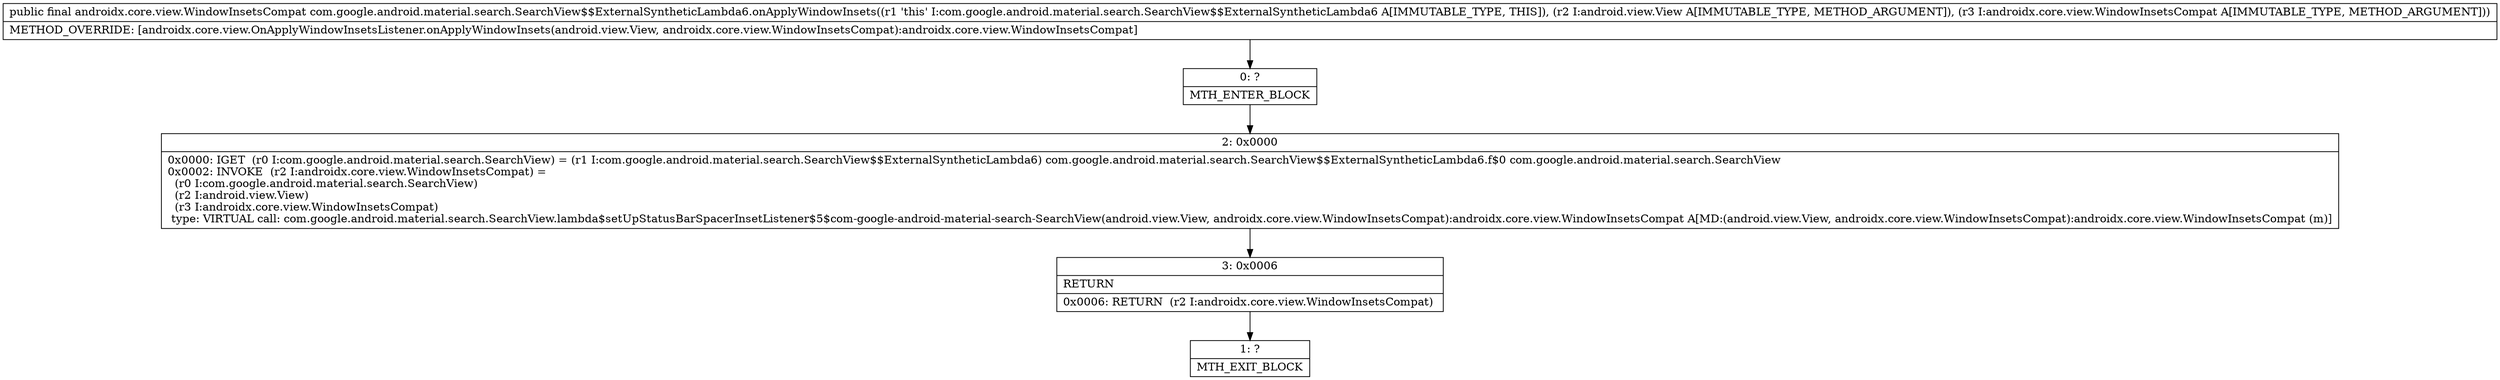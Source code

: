 digraph "CFG forcom.google.android.material.search.SearchView$$ExternalSyntheticLambda6.onApplyWindowInsets(Landroid\/view\/View;Landroidx\/core\/view\/WindowInsetsCompat;)Landroidx\/core\/view\/WindowInsetsCompat;" {
Node_0 [shape=record,label="{0\:\ ?|MTH_ENTER_BLOCK\l}"];
Node_2 [shape=record,label="{2\:\ 0x0000|0x0000: IGET  (r0 I:com.google.android.material.search.SearchView) = (r1 I:com.google.android.material.search.SearchView$$ExternalSyntheticLambda6) com.google.android.material.search.SearchView$$ExternalSyntheticLambda6.f$0 com.google.android.material.search.SearchView \l0x0002: INVOKE  (r2 I:androidx.core.view.WindowInsetsCompat) = \l  (r0 I:com.google.android.material.search.SearchView)\l  (r2 I:android.view.View)\l  (r3 I:androidx.core.view.WindowInsetsCompat)\l type: VIRTUAL call: com.google.android.material.search.SearchView.lambda$setUpStatusBarSpacerInsetListener$5$com\-google\-android\-material\-search\-SearchView(android.view.View, androidx.core.view.WindowInsetsCompat):androidx.core.view.WindowInsetsCompat A[MD:(android.view.View, androidx.core.view.WindowInsetsCompat):androidx.core.view.WindowInsetsCompat (m)]\l}"];
Node_3 [shape=record,label="{3\:\ 0x0006|RETURN\l|0x0006: RETURN  (r2 I:androidx.core.view.WindowInsetsCompat) \l}"];
Node_1 [shape=record,label="{1\:\ ?|MTH_EXIT_BLOCK\l}"];
MethodNode[shape=record,label="{public final androidx.core.view.WindowInsetsCompat com.google.android.material.search.SearchView$$ExternalSyntheticLambda6.onApplyWindowInsets((r1 'this' I:com.google.android.material.search.SearchView$$ExternalSyntheticLambda6 A[IMMUTABLE_TYPE, THIS]), (r2 I:android.view.View A[IMMUTABLE_TYPE, METHOD_ARGUMENT]), (r3 I:androidx.core.view.WindowInsetsCompat A[IMMUTABLE_TYPE, METHOD_ARGUMENT]))  | METHOD_OVERRIDE: [androidx.core.view.OnApplyWindowInsetsListener.onApplyWindowInsets(android.view.View, androidx.core.view.WindowInsetsCompat):androidx.core.view.WindowInsetsCompat]\l}"];
MethodNode -> Node_0;Node_0 -> Node_2;
Node_2 -> Node_3;
Node_3 -> Node_1;
}

